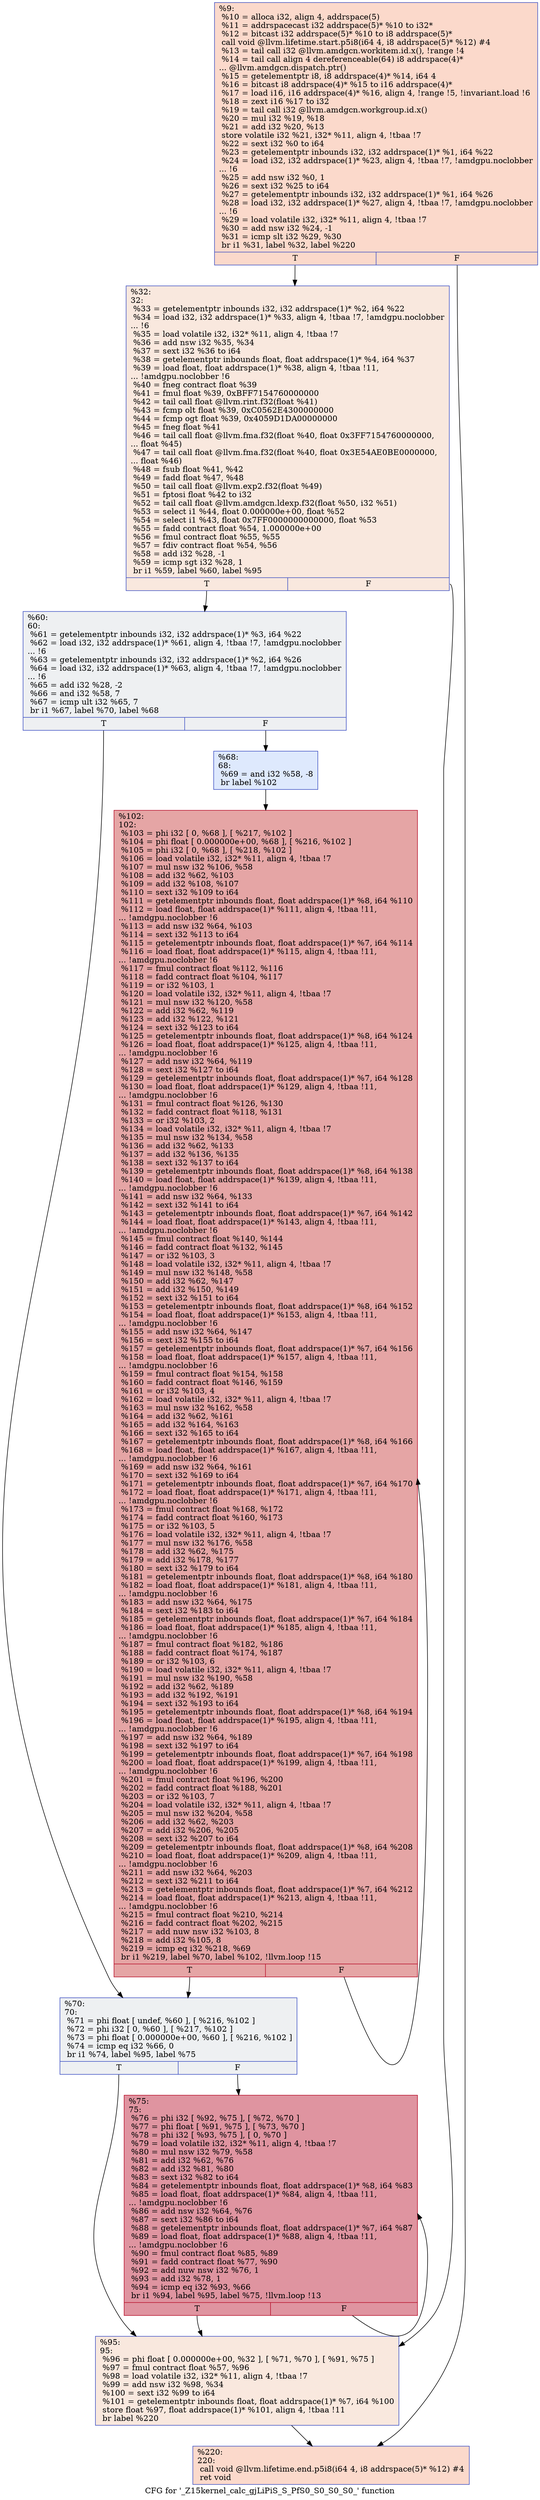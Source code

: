digraph "CFG for '_Z15kernel_calc_gjLiPiS_S_PfS0_S0_S0_S0_' function" {
	label="CFG for '_Z15kernel_calc_gjLiPiS_S_PfS0_S0_S0_S0_' function";

	Node0x49f20f0 [shape=record,color="#3d50c3ff", style=filled, fillcolor="#f7a88970",label="{%9:\l  %10 = alloca i32, align 4, addrspace(5)\l  %11 = addrspacecast i32 addrspace(5)* %10 to i32*\l  %12 = bitcast i32 addrspace(5)* %10 to i8 addrspace(5)*\l  call void @llvm.lifetime.start.p5i8(i64 4, i8 addrspace(5)* %12) #4\l  %13 = tail call i32 @llvm.amdgcn.workitem.id.x(), !range !4\l  %14 = tail call align 4 dereferenceable(64) i8 addrspace(4)*\l... @llvm.amdgcn.dispatch.ptr()\l  %15 = getelementptr i8, i8 addrspace(4)* %14, i64 4\l  %16 = bitcast i8 addrspace(4)* %15 to i16 addrspace(4)*\l  %17 = load i16, i16 addrspace(4)* %16, align 4, !range !5, !invariant.load !6\l  %18 = zext i16 %17 to i32\l  %19 = tail call i32 @llvm.amdgcn.workgroup.id.x()\l  %20 = mul i32 %19, %18\l  %21 = add i32 %20, %13\l  store volatile i32 %21, i32* %11, align 4, !tbaa !7\l  %22 = sext i32 %0 to i64\l  %23 = getelementptr inbounds i32, i32 addrspace(1)* %1, i64 %22\l  %24 = load i32, i32 addrspace(1)* %23, align 4, !tbaa !7, !amdgpu.noclobber\l... !6\l  %25 = add nsw i32 %0, 1\l  %26 = sext i32 %25 to i64\l  %27 = getelementptr inbounds i32, i32 addrspace(1)* %1, i64 %26\l  %28 = load i32, i32 addrspace(1)* %27, align 4, !tbaa !7, !amdgpu.noclobber\l... !6\l  %29 = load volatile i32, i32* %11, align 4, !tbaa !7\l  %30 = add nsw i32 %24, -1\l  %31 = icmp slt i32 %29, %30\l  br i1 %31, label %32, label %220\l|{<s0>T|<s1>F}}"];
	Node0x49f20f0:s0 -> Node0x49f56d0;
	Node0x49f20f0:s1 -> Node0x49f5760;
	Node0x49f56d0 [shape=record,color="#3d50c3ff", style=filled, fillcolor="#f2cab570",label="{%32:\l32:                                               \l  %33 = getelementptr inbounds i32, i32 addrspace(1)* %2, i64 %22\l  %34 = load i32, i32 addrspace(1)* %33, align 4, !tbaa !7, !amdgpu.noclobber\l... !6\l  %35 = load volatile i32, i32* %11, align 4, !tbaa !7\l  %36 = add nsw i32 %35, %34\l  %37 = sext i32 %36 to i64\l  %38 = getelementptr inbounds float, float addrspace(1)* %4, i64 %37\l  %39 = load float, float addrspace(1)* %38, align 4, !tbaa !11,\l... !amdgpu.noclobber !6\l  %40 = fneg contract float %39\l  %41 = fmul float %39, 0xBFF7154760000000\l  %42 = tail call float @llvm.rint.f32(float %41)\l  %43 = fcmp olt float %39, 0xC0562E4300000000\l  %44 = fcmp ogt float %39, 0x4059D1DA00000000\l  %45 = fneg float %41\l  %46 = tail call float @llvm.fma.f32(float %40, float 0x3FF7154760000000,\l... float %45)\l  %47 = tail call float @llvm.fma.f32(float %40, float 0x3E54AE0BE0000000,\l... float %46)\l  %48 = fsub float %41, %42\l  %49 = fadd float %47, %48\l  %50 = tail call float @llvm.exp2.f32(float %49)\l  %51 = fptosi float %42 to i32\l  %52 = tail call float @llvm.amdgcn.ldexp.f32(float %50, i32 %51)\l  %53 = select i1 %44, float 0.000000e+00, float %52\l  %54 = select i1 %43, float 0x7FF0000000000000, float %53\l  %55 = fadd contract float %54, 1.000000e+00\l  %56 = fmul contract float %55, %55\l  %57 = fdiv contract float %54, %56\l  %58 = add i32 %28, -1\l  %59 = icmp sgt i32 %28, 1\l  br i1 %59, label %60, label %95\l|{<s0>T|<s1>F}}"];
	Node0x49f56d0:s0 -> Node0x49f7d10;
	Node0x49f56d0:s1 -> Node0x49f7da0;
	Node0x49f7d10 [shape=record,color="#3d50c3ff", style=filled, fillcolor="#d9dce170",label="{%60:\l60:                                               \l  %61 = getelementptr inbounds i32, i32 addrspace(1)* %3, i64 %22\l  %62 = load i32, i32 addrspace(1)* %61, align 4, !tbaa !7, !amdgpu.noclobber\l... !6\l  %63 = getelementptr inbounds i32, i32 addrspace(1)* %2, i64 %26\l  %64 = load i32, i32 addrspace(1)* %63, align 4, !tbaa !7, !amdgpu.noclobber\l... !6\l  %65 = add i32 %28, -2\l  %66 = and i32 %58, 7\l  %67 = icmp ult i32 %65, 7\l  br i1 %67, label %70, label %68\l|{<s0>T|<s1>F}}"];
	Node0x49f7d10:s0 -> Node0x49f5a50;
	Node0x49f7d10:s1 -> Node0x49f8630;
	Node0x49f8630 [shape=record,color="#3d50c3ff", style=filled, fillcolor="#b5cdfa70",label="{%68:\l68:                                               \l  %69 = and i32 %58, -8\l  br label %102\l}"];
	Node0x49f8630 -> Node0x49f8830;
	Node0x49f5a50 [shape=record,color="#3d50c3ff", style=filled, fillcolor="#d9dce170",label="{%70:\l70:                                               \l  %71 = phi float [ undef, %60 ], [ %216, %102 ]\l  %72 = phi i32 [ 0, %60 ], [ %217, %102 ]\l  %73 = phi float [ 0.000000e+00, %60 ], [ %216, %102 ]\l  %74 = icmp eq i32 %66, 0\l  br i1 %74, label %95, label %75\l|{<s0>T|<s1>F}}"];
	Node0x49f5a50:s0 -> Node0x49f7da0;
	Node0x49f5a50:s1 -> Node0x49f9080;
	Node0x49f9080 [shape=record,color="#b70d28ff", style=filled, fillcolor="#b70d2870",label="{%75:\l75:                                               \l  %76 = phi i32 [ %92, %75 ], [ %72, %70 ]\l  %77 = phi float [ %91, %75 ], [ %73, %70 ]\l  %78 = phi i32 [ %93, %75 ], [ 0, %70 ]\l  %79 = load volatile i32, i32* %11, align 4, !tbaa !7\l  %80 = mul nsw i32 %79, %58\l  %81 = add i32 %62, %76\l  %82 = add i32 %81, %80\l  %83 = sext i32 %82 to i64\l  %84 = getelementptr inbounds float, float addrspace(1)* %8, i64 %83\l  %85 = load float, float addrspace(1)* %84, align 4, !tbaa !11,\l... !amdgpu.noclobber !6\l  %86 = add nsw i32 %64, %76\l  %87 = sext i32 %86 to i64\l  %88 = getelementptr inbounds float, float addrspace(1)* %7, i64 %87\l  %89 = load float, float addrspace(1)* %88, align 4, !tbaa !11,\l... !amdgpu.noclobber !6\l  %90 = fmul contract float %85, %89\l  %91 = fadd contract float %77, %90\l  %92 = add nuw nsw i32 %76, 1\l  %93 = add i32 %78, 1\l  %94 = icmp eq i32 %93, %66\l  br i1 %94, label %95, label %75, !llvm.loop !13\l|{<s0>T|<s1>F}}"];
	Node0x49f9080:s0 -> Node0x49f7da0;
	Node0x49f9080:s1 -> Node0x49f9080;
	Node0x49f7da0 [shape=record,color="#3d50c3ff", style=filled, fillcolor="#f2cab570",label="{%95:\l95:                                               \l  %96 = phi float [ 0.000000e+00, %32 ], [ %71, %70 ], [ %91, %75 ]\l  %97 = fmul contract float %57, %96\l  %98 = load volatile i32, i32* %11, align 4, !tbaa !7\l  %99 = add nsw i32 %98, %34\l  %100 = sext i32 %99 to i64\l  %101 = getelementptr inbounds float, float addrspace(1)* %7, i64 %100\l  store float %97, float addrspace(1)* %101, align 4, !tbaa !11\l  br label %220\l}"];
	Node0x49f7da0 -> Node0x49f5760;
	Node0x49f8830 [shape=record,color="#b70d28ff", style=filled, fillcolor="#c5333470",label="{%102:\l102:                                              \l  %103 = phi i32 [ 0, %68 ], [ %217, %102 ]\l  %104 = phi float [ 0.000000e+00, %68 ], [ %216, %102 ]\l  %105 = phi i32 [ 0, %68 ], [ %218, %102 ]\l  %106 = load volatile i32, i32* %11, align 4, !tbaa !7\l  %107 = mul nsw i32 %106, %58\l  %108 = add i32 %62, %103\l  %109 = add i32 %108, %107\l  %110 = sext i32 %109 to i64\l  %111 = getelementptr inbounds float, float addrspace(1)* %8, i64 %110\l  %112 = load float, float addrspace(1)* %111, align 4, !tbaa !11,\l... !amdgpu.noclobber !6\l  %113 = add nsw i32 %64, %103\l  %114 = sext i32 %113 to i64\l  %115 = getelementptr inbounds float, float addrspace(1)* %7, i64 %114\l  %116 = load float, float addrspace(1)* %115, align 4, !tbaa !11,\l... !amdgpu.noclobber !6\l  %117 = fmul contract float %112, %116\l  %118 = fadd contract float %104, %117\l  %119 = or i32 %103, 1\l  %120 = load volatile i32, i32* %11, align 4, !tbaa !7\l  %121 = mul nsw i32 %120, %58\l  %122 = add i32 %62, %119\l  %123 = add i32 %122, %121\l  %124 = sext i32 %123 to i64\l  %125 = getelementptr inbounds float, float addrspace(1)* %8, i64 %124\l  %126 = load float, float addrspace(1)* %125, align 4, !tbaa !11,\l... !amdgpu.noclobber !6\l  %127 = add nsw i32 %64, %119\l  %128 = sext i32 %127 to i64\l  %129 = getelementptr inbounds float, float addrspace(1)* %7, i64 %128\l  %130 = load float, float addrspace(1)* %129, align 4, !tbaa !11,\l... !amdgpu.noclobber !6\l  %131 = fmul contract float %126, %130\l  %132 = fadd contract float %118, %131\l  %133 = or i32 %103, 2\l  %134 = load volatile i32, i32* %11, align 4, !tbaa !7\l  %135 = mul nsw i32 %134, %58\l  %136 = add i32 %62, %133\l  %137 = add i32 %136, %135\l  %138 = sext i32 %137 to i64\l  %139 = getelementptr inbounds float, float addrspace(1)* %8, i64 %138\l  %140 = load float, float addrspace(1)* %139, align 4, !tbaa !11,\l... !amdgpu.noclobber !6\l  %141 = add nsw i32 %64, %133\l  %142 = sext i32 %141 to i64\l  %143 = getelementptr inbounds float, float addrspace(1)* %7, i64 %142\l  %144 = load float, float addrspace(1)* %143, align 4, !tbaa !11,\l... !amdgpu.noclobber !6\l  %145 = fmul contract float %140, %144\l  %146 = fadd contract float %132, %145\l  %147 = or i32 %103, 3\l  %148 = load volatile i32, i32* %11, align 4, !tbaa !7\l  %149 = mul nsw i32 %148, %58\l  %150 = add i32 %62, %147\l  %151 = add i32 %150, %149\l  %152 = sext i32 %151 to i64\l  %153 = getelementptr inbounds float, float addrspace(1)* %8, i64 %152\l  %154 = load float, float addrspace(1)* %153, align 4, !tbaa !11,\l... !amdgpu.noclobber !6\l  %155 = add nsw i32 %64, %147\l  %156 = sext i32 %155 to i64\l  %157 = getelementptr inbounds float, float addrspace(1)* %7, i64 %156\l  %158 = load float, float addrspace(1)* %157, align 4, !tbaa !11,\l... !amdgpu.noclobber !6\l  %159 = fmul contract float %154, %158\l  %160 = fadd contract float %146, %159\l  %161 = or i32 %103, 4\l  %162 = load volatile i32, i32* %11, align 4, !tbaa !7\l  %163 = mul nsw i32 %162, %58\l  %164 = add i32 %62, %161\l  %165 = add i32 %164, %163\l  %166 = sext i32 %165 to i64\l  %167 = getelementptr inbounds float, float addrspace(1)* %8, i64 %166\l  %168 = load float, float addrspace(1)* %167, align 4, !tbaa !11,\l... !amdgpu.noclobber !6\l  %169 = add nsw i32 %64, %161\l  %170 = sext i32 %169 to i64\l  %171 = getelementptr inbounds float, float addrspace(1)* %7, i64 %170\l  %172 = load float, float addrspace(1)* %171, align 4, !tbaa !11,\l... !amdgpu.noclobber !6\l  %173 = fmul contract float %168, %172\l  %174 = fadd contract float %160, %173\l  %175 = or i32 %103, 5\l  %176 = load volatile i32, i32* %11, align 4, !tbaa !7\l  %177 = mul nsw i32 %176, %58\l  %178 = add i32 %62, %175\l  %179 = add i32 %178, %177\l  %180 = sext i32 %179 to i64\l  %181 = getelementptr inbounds float, float addrspace(1)* %8, i64 %180\l  %182 = load float, float addrspace(1)* %181, align 4, !tbaa !11,\l... !amdgpu.noclobber !6\l  %183 = add nsw i32 %64, %175\l  %184 = sext i32 %183 to i64\l  %185 = getelementptr inbounds float, float addrspace(1)* %7, i64 %184\l  %186 = load float, float addrspace(1)* %185, align 4, !tbaa !11,\l... !amdgpu.noclobber !6\l  %187 = fmul contract float %182, %186\l  %188 = fadd contract float %174, %187\l  %189 = or i32 %103, 6\l  %190 = load volatile i32, i32* %11, align 4, !tbaa !7\l  %191 = mul nsw i32 %190, %58\l  %192 = add i32 %62, %189\l  %193 = add i32 %192, %191\l  %194 = sext i32 %193 to i64\l  %195 = getelementptr inbounds float, float addrspace(1)* %8, i64 %194\l  %196 = load float, float addrspace(1)* %195, align 4, !tbaa !11,\l... !amdgpu.noclobber !6\l  %197 = add nsw i32 %64, %189\l  %198 = sext i32 %197 to i64\l  %199 = getelementptr inbounds float, float addrspace(1)* %7, i64 %198\l  %200 = load float, float addrspace(1)* %199, align 4, !tbaa !11,\l... !amdgpu.noclobber !6\l  %201 = fmul contract float %196, %200\l  %202 = fadd contract float %188, %201\l  %203 = or i32 %103, 7\l  %204 = load volatile i32, i32* %11, align 4, !tbaa !7\l  %205 = mul nsw i32 %204, %58\l  %206 = add i32 %62, %203\l  %207 = add i32 %206, %205\l  %208 = sext i32 %207 to i64\l  %209 = getelementptr inbounds float, float addrspace(1)* %8, i64 %208\l  %210 = load float, float addrspace(1)* %209, align 4, !tbaa !11,\l... !amdgpu.noclobber !6\l  %211 = add nsw i32 %64, %203\l  %212 = sext i32 %211 to i64\l  %213 = getelementptr inbounds float, float addrspace(1)* %7, i64 %212\l  %214 = load float, float addrspace(1)* %213, align 4, !tbaa !11,\l... !amdgpu.noclobber !6\l  %215 = fmul contract float %210, %214\l  %216 = fadd contract float %202, %215\l  %217 = add nuw nsw i32 %103, 8\l  %218 = add i32 %105, 8\l  %219 = icmp eq i32 %218, %69\l  br i1 %219, label %70, label %102, !llvm.loop !15\l|{<s0>T|<s1>F}}"];
	Node0x49f8830:s0 -> Node0x49f5a50;
	Node0x49f8830:s1 -> Node0x49f8830;
	Node0x49f5760 [shape=record,color="#3d50c3ff", style=filled, fillcolor="#f7a88970",label="{%220:\l220:                                              \l  call void @llvm.lifetime.end.p5i8(i64 4, i8 addrspace(5)* %12) #4\l  ret void\l}"];
}

